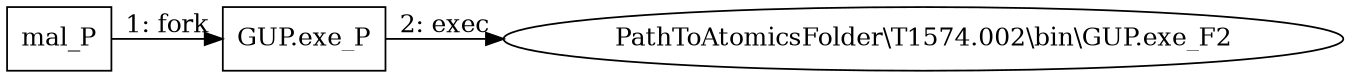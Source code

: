 digraph "T1574.002" {
rankdir="LR"
size="9"
fixedsize="false"
splines="true"
nodesep=0.3
ranksep=0
fontsize=10
overlap="scalexy"
engine= "neato"
	"mal_P" [node_type=Process shape=box]
	"GUP.exe_P" [node_type=Process shape=box]
	"PathToAtomicsFolder\\T1574.002\\bin\\GUP.exe_F2" [node_type=File shape=ellipse]
	"mal_P" -> "GUP.exe_P" [label="1: fork"]
	"GUP.exe_P" -> "PathToAtomicsFolder\\T1574.002\\bin\\GUP.exe_F2" [label="2: exec"]
}
